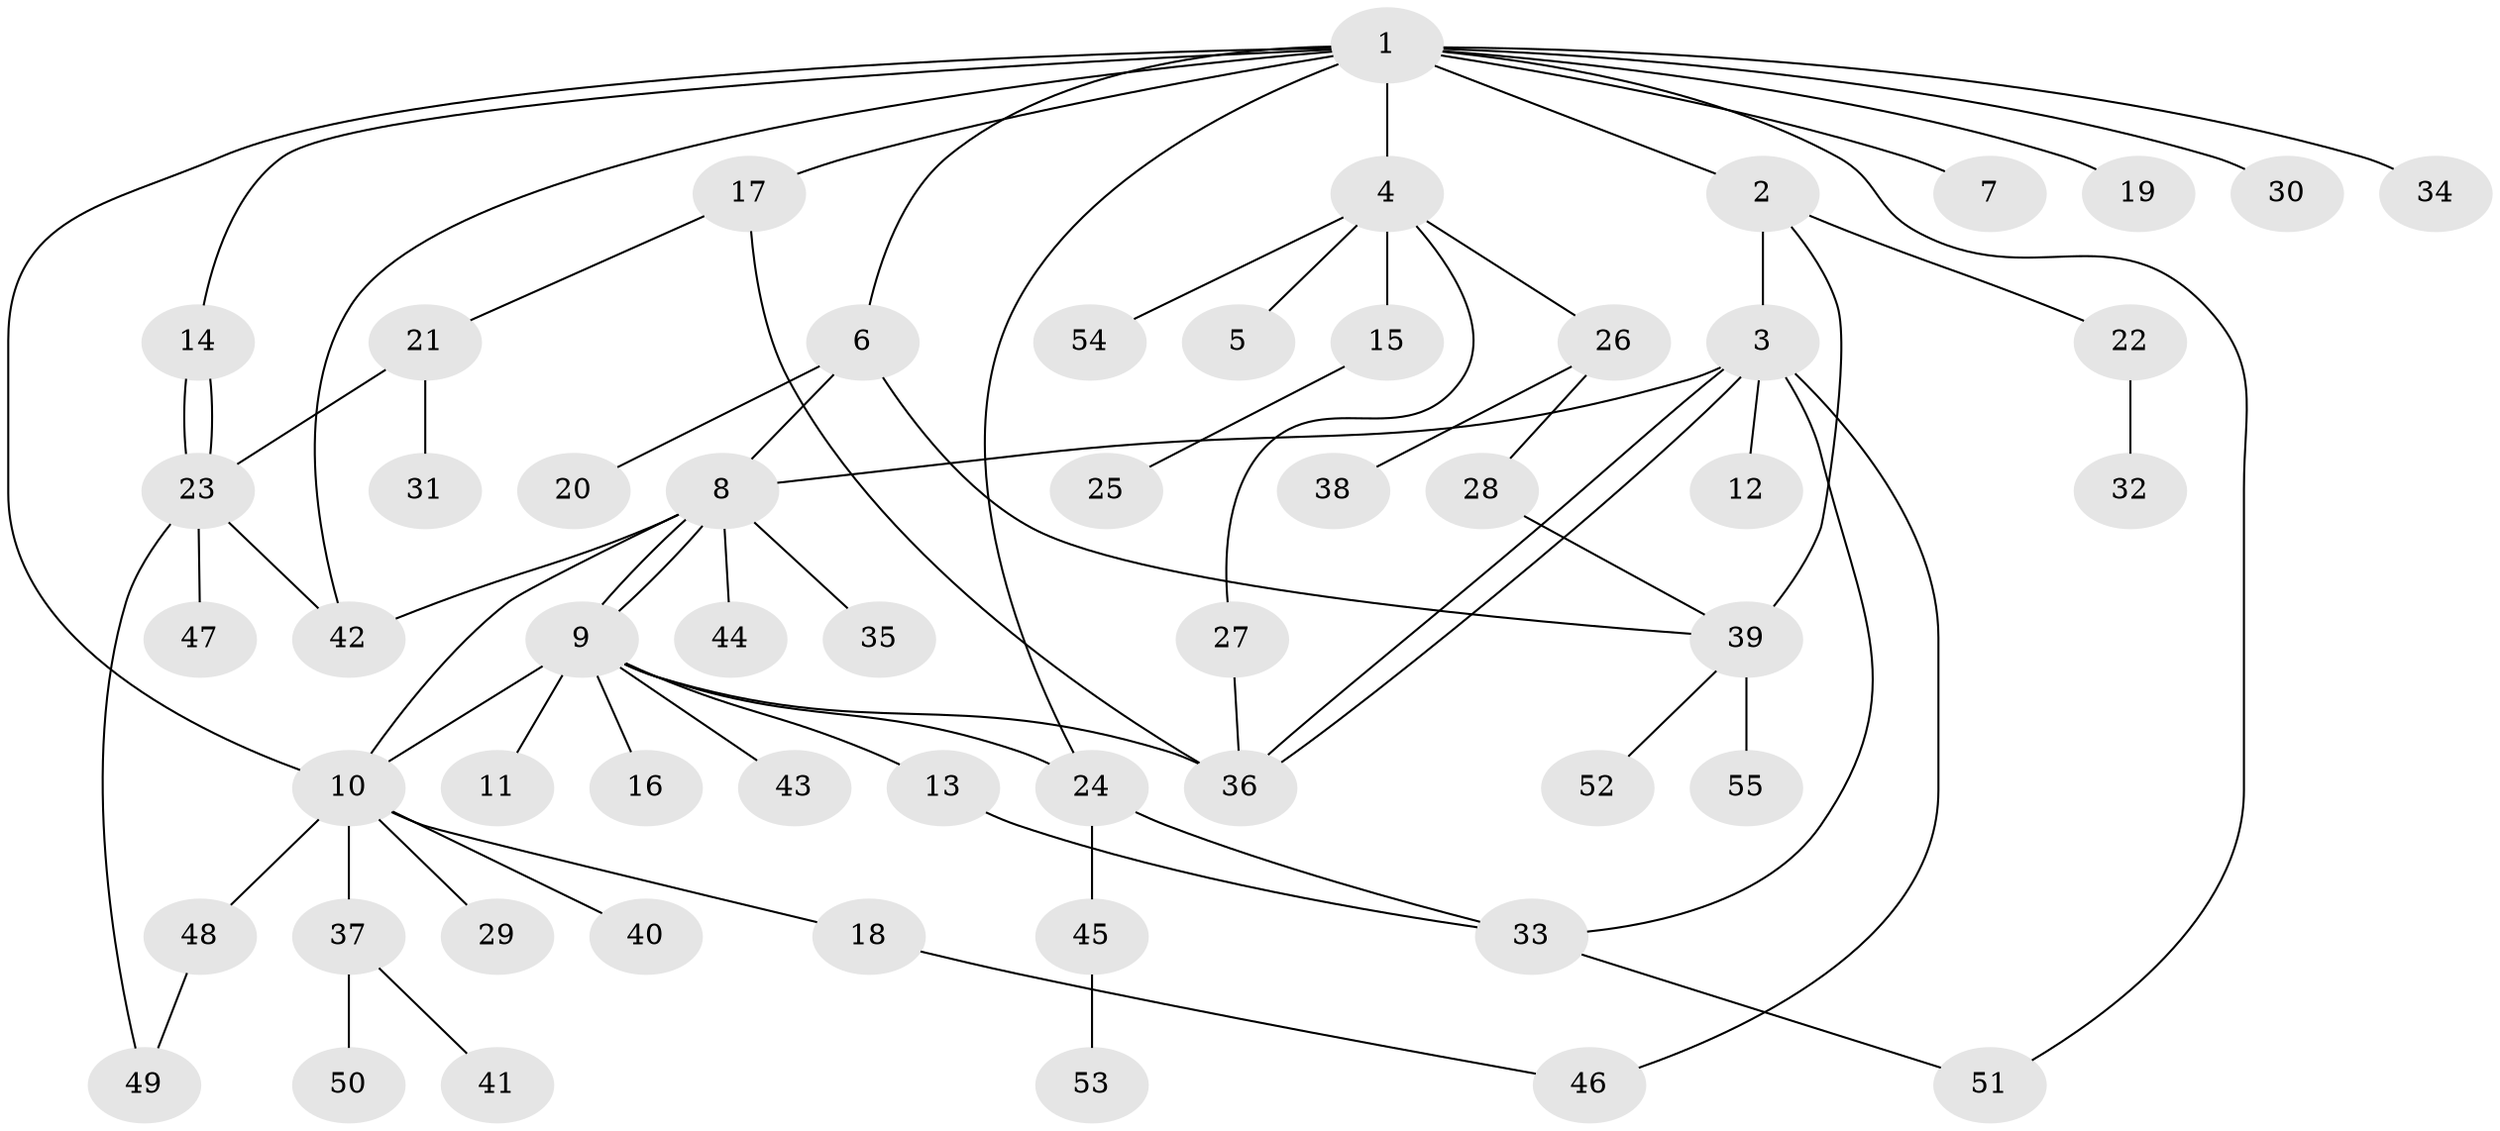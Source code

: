 // Generated by graph-tools (version 1.1) at 2025/47/03/09/25 04:47:18]
// undirected, 55 vertices, 74 edges
graph export_dot {
graph [start="1"]
  node [color=gray90,style=filled];
  1;
  2;
  3;
  4;
  5;
  6;
  7;
  8;
  9;
  10;
  11;
  12;
  13;
  14;
  15;
  16;
  17;
  18;
  19;
  20;
  21;
  22;
  23;
  24;
  25;
  26;
  27;
  28;
  29;
  30;
  31;
  32;
  33;
  34;
  35;
  36;
  37;
  38;
  39;
  40;
  41;
  42;
  43;
  44;
  45;
  46;
  47;
  48;
  49;
  50;
  51;
  52;
  53;
  54;
  55;
  1 -- 2;
  1 -- 4;
  1 -- 6;
  1 -- 7;
  1 -- 10;
  1 -- 14;
  1 -- 17;
  1 -- 19;
  1 -- 24;
  1 -- 30;
  1 -- 34;
  1 -- 42;
  1 -- 51;
  2 -- 3;
  2 -- 22;
  2 -- 39;
  3 -- 8;
  3 -- 12;
  3 -- 33;
  3 -- 36;
  3 -- 36;
  3 -- 46;
  4 -- 5;
  4 -- 15;
  4 -- 26;
  4 -- 27;
  4 -- 54;
  6 -- 8;
  6 -- 20;
  6 -- 39;
  8 -- 9;
  8 -- 9;
  8 -- 10;
  8 -- 35;
  8 -- 42;
  8 -- 44;
  9 -- 10;
  9 -- 11;
  9 -- 13;
  9 -- 16;
  9 -- 24;
  9 -- 36;
  9 -- 43;
  10 -- 18;
  10 -- 29;
  10 -- 37;
  10 -- 40;
  10 -- 48;
  13 -- 33;
  14 -- 23;
  14 -- 23;
  15 -- 25;
  17 -- 21;
  17 -- 36;
  18 -- 46;
  21 -- 23;
  21 -- 31;
  22 -- 32;
  23 -- 42;
  23 -- 47;
  23 -- 49;
  24 -- 33;
  24 -- 45;
  26 -- 28;
  26 -- 38;
  27 -- 36;
  28 -- 39;
  33 -- 51;
  37 -- 41;
  37 -- 50;
  39 -- 52;
  39 -- 55;
  45 -- 53;
  48 -- 49;
}
